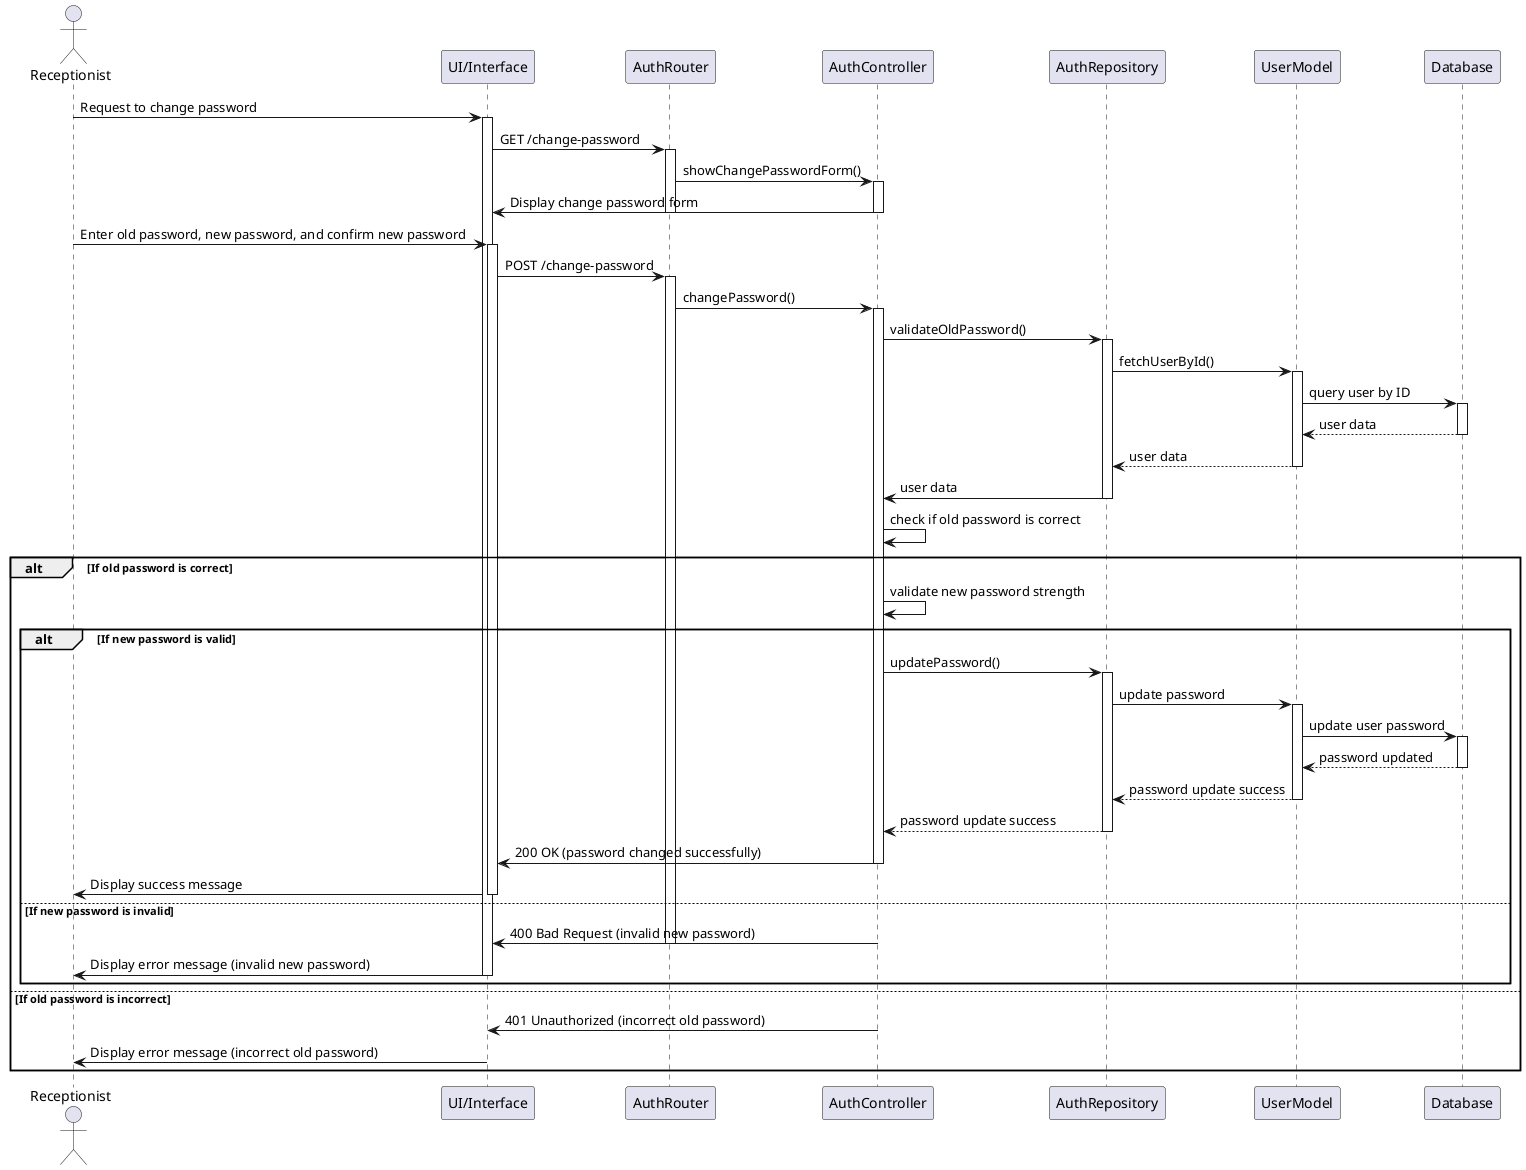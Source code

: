 @startuml
actor Receptionist
participant "UI/Interface" as UI
participant "AuthRouter" as Router
participant "AuthController" as Controller
participant "AuthRepository" as Repository
participant "UserModel" as UserModel
participant "Database" as DB

Receptionist -> UI: Request to change password
activate UI
UI -> Router: GET /change-password
activate Router
Router -> Controller: showChangePasswordForm()
activate Controller
Controller -> UI: Display change password form
deactivate Controller
deactivate Router

Receptionist -> UI: Enter old password, new password, and confirm new password
activate UI
UI -> Router: POST /change-password
activate Router
Router -> Controller: changePassword()
activate Controller
Controller -> Repository: validateOldPassword()
activate Repository

Repository -> UserModel: fetchUserById()
activate UserModel
UserModel -> DB: query user by ID
activate DB
DB --> UserModel: user data
deactivate DB
UserModel --> Repository: user data
deactivate UserModel
Repository -> Controller: user data
deactivate Repository

Controller -> Controller: check if old password is correct
alt If old password is correct
    Controller -> Controller: validate new password strength
    alt If new password is valid
        Controller -> Repository: updatePassword()
        activate Repository
        Repository -> UserModel: update password
        activate UserModel
        UserModel -> DB: update user password
        activate DB
        DB --> UserModel: password updated
        deactivate DB
        UserModel --> Repository: password update success
        deactivate UserModel
        Repository --> Controller: password update success
        deactivate Repository
        Controller -> UI: 200 OK (password changed successfully)
        deactivate Controller
        UI -> Receptionist: Display success message
        deactivate UI
    else If new password is invalid
        Controller -> UI: 400 Bad Request (invalid new password)
        deactivate Controller
        deactivate Router
        UI -> Receptionist: Display error message (invalid new password)
        deactivate UI
    end
else If old password is incorrect
    Controller -> UI: 401 Unauthorized (incorrect old password)
    deactivate Controller
    deactivate Router
    UI -> Receptionist: Display error message (incorrect old password)
    deactivate UI
end
@enduml
